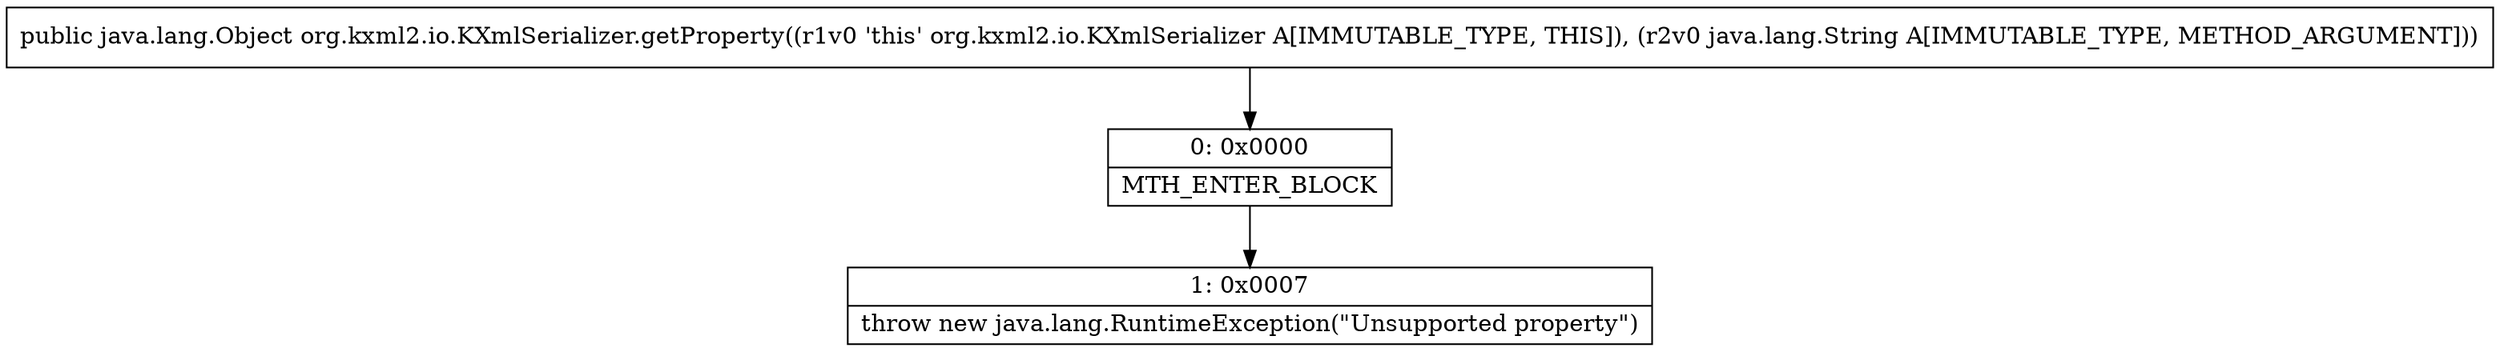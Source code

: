 digraph "CFG fororg.kxml2.io.KXmlSerializer.getProperty(Ljava\/lang\/String;)Ljava\/lang\/Object;" {
Node_0 [shape=record,label="{0\:\ 0x0000|MTH_ENTER_BLOCK\l}"];
Node_1 [shape=record,label="{1\:\ 0x0007|throw new java.lang.RuntimeException(\"Unsupported property\")\l}"];
MethodNode[shape=record,label="{public java.lang.Object org.kxml2.io.KXmlSerializer.getProperty((r1v0 'this' org.kxml2.io.KXmlSerializer A[IMMUTABLE_TYPE, THIS]), (r2v0 java.lang.String A[IMMUTABLE_TYPE, METHOD_ARGUMENT])) }"];
MethodNode -> Node_0;
Node_0 -> Node_1;
}

